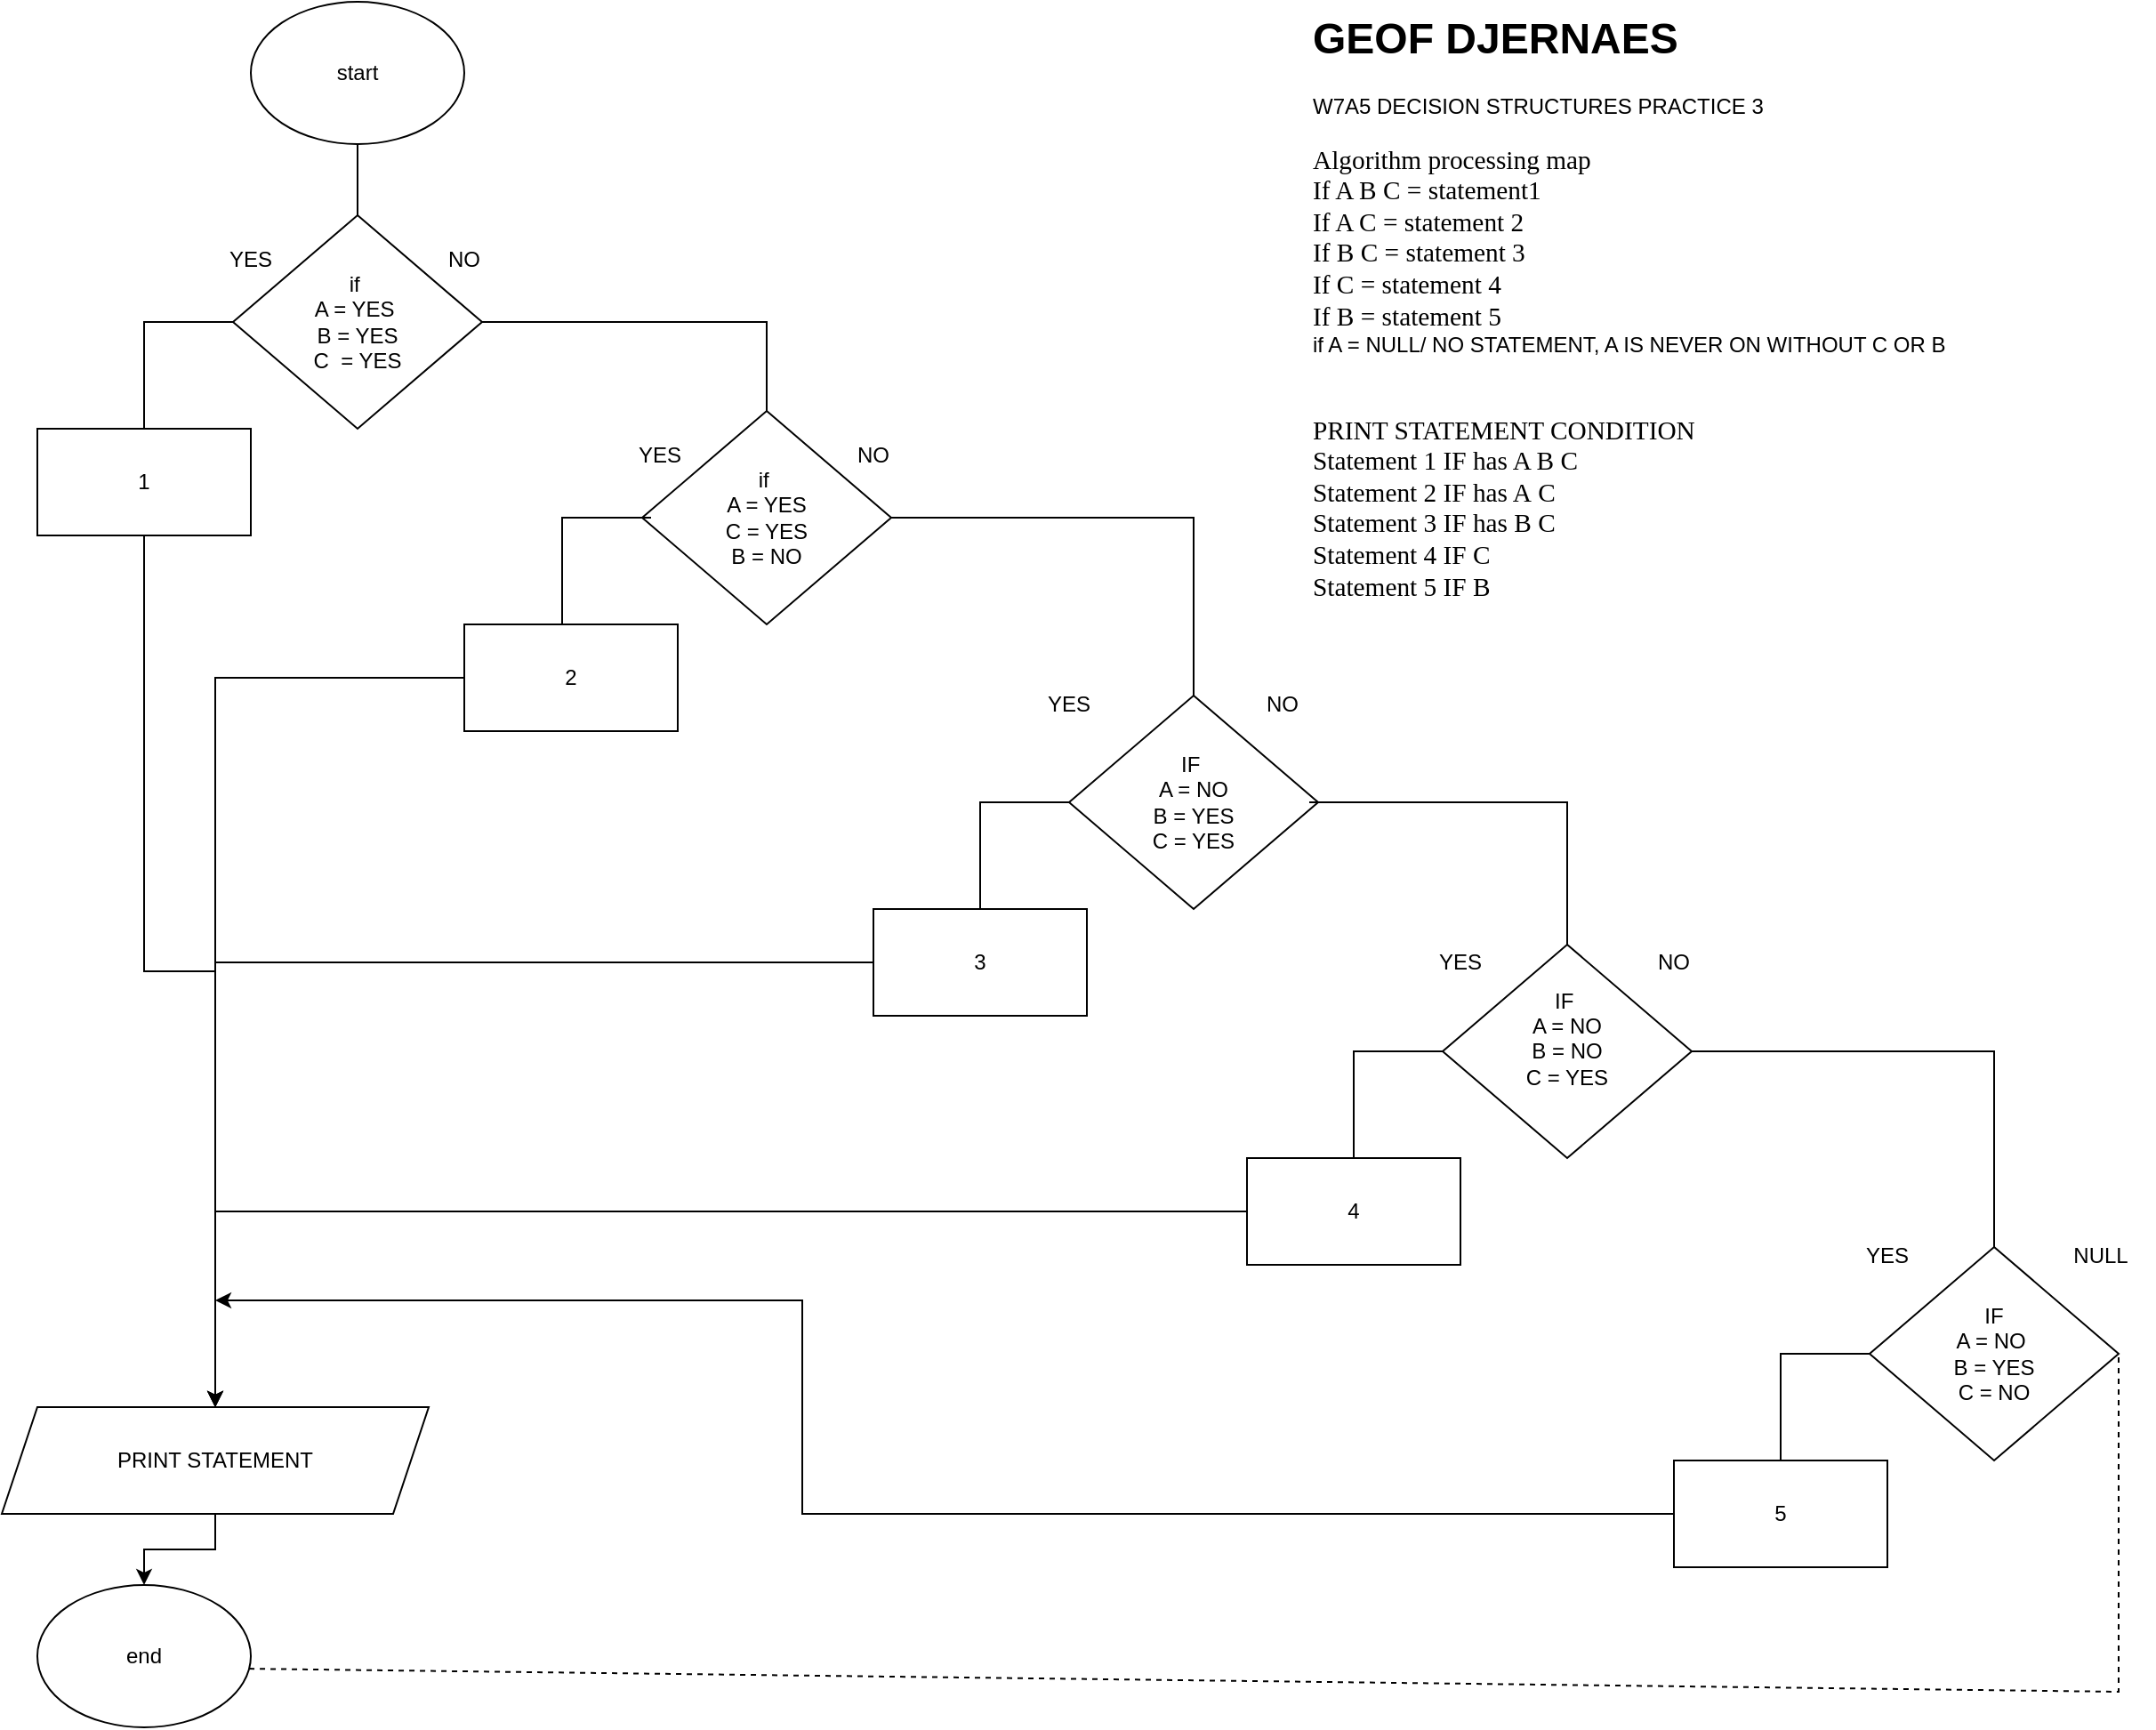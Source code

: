 <mxfile version="28.2.5">
  <diagram name="Page-1" id="TIAqLz6Ra4FzqVcUgQRM">
    <mxGraphModel dx="1722" dy="626" grid="1" gridSize="10" guides="1" tooltips="1" connect="1" arrows="1" fold="1" page="1" pageScale="1" pageWidth="850" pageHeight="1100" math="0" shadow="0">
      <root>
        <mxCell id="0" />
        <mxCell id="1" parent="0" />
        <mxCell id="hgzKIwfDHN3XGEvGEK5B-1" value="end" style="ellipse;whiteSpace=wrap;html=1;" vertex="1" parent="1">
          <mxGeometry x="20" y="950" width="120" height="80" as="geometry" />
        </mxCell>
        <mxCell id="hgzKIwfDHN3XGEvGEK5B-2" value="start" style="ellipse;whiteSpace=wrap;html=1;" vertex="1" parent="1">
          <mxGeometry x="140" y="60" width="120" height="80" as="geometry" />
        </mxCell>
        <mxCell id="hgzKIwfDHN3XGEvGEK5B-41" value="" style="edgeStyle=orthogonalEdgeStyle;rounded=0;orthogonalLoop=1;jettySize=auto;html=1;" edge="1" parent="1" source="hgzKIwfDHN3XGEvGEK5B-3" target="hgzKIwfDHN3XGEvGEK5B-36">
          <mxGeometry relative="1" as="geometry" />
        </mxCell>
        <mxCell id="hgzKIwfDHN3XGEvGEK5B-3" value="4" style="rounded=0;whiteSpace=wrap;html=1;" vertex="1" parent="1">
          <mxGeometry x="700" y="710" width="120" height="60" as="geometry" />
        </mxCell>
        <mxCell id="hgzKIwfDHN3XGEvGEK5B-40" value="" style="edgeStyle=orthogonalEdgeStyle;rounded=0;orthogonalLoop=1;jettySize=auto;html=1;" edge="1" parent="1" source="hgzKIwfDHN3XGEvGEK5B-4" target="hgzKIwfDHN3XGEvGEK5B-36">
          <mxGeometry relative="1" as="geometry" />
        </mxCell>
        <mxCell id="hgzKIwfDHN3XGEvGEK5B-4" value="3" style="rounded=0;whiteSpace=wrap;html=1;" vertex="1" parent="1">
          <mxGeometry x="490" y="570" width="120" height="60" as="geometry" />
        </mxCell>
        <mxCell id="hgzKIwfDHN3XGEvGEK5B-39" value="" style="edgeStyle=orthogonalEdgeStyle;rounded=0;orthogonalLoop=1;jettySize=auto;html=1;" edge="1" parent="1" source="hgzKIwfDHN3XGEvGEK5B-5" target="hgzKIwfDHN3XGEvGEK5B-36">
          <mxGeometry relative="1" as="geometry" />
        </mxCell>
        <mxCell id="hgzKIwfDHN3XGEvGEK5B-5" value="2" style="rounded=0;whiteSpace=wrap;html=1;" vertex="1" parent="1">
          <mxGeometry x="260" y="410" width="120" height="60" as="geometry" />
        </mxCell>
        <mxCell id="hgzKIwfDHN3XGEvGEK5B-38" value="" style="edgeStyle=orthogonalEdgeStyle;rounded=0;orthogonalLoop=1;jettySize=auto;html=1;" edge="1" parent="1" source="hgzKIwfDHN3XGEvGEK5B-6" target="hgzKIwfDHN3XGEvGEK5B-36">
          <mxGeometry relative="1" as="geometry" />
        </mxCell>
        <mxCell id="hgzKIwfDHN3XGEvGEK5B-6" value="1" style="rounded=0;whiteSpace=wrap;html=1;" vertex="1" parent="1">
          <mxGeometry x="20" y="300" width="120" height="60" as="geometry" />
        </mxCell>
        <mxCell id="hgzKIwfDHN3XGEvGEK5B-42" value="" style="edgeStyle=orthogonalEdgeStyle;rounded=0;orthogonalLoop=1;jettySize=auto;html=1;" edge="1" parent="1" source="hgzKIwfDHN3XGEvGEK5B-7">
          <mxGeometry relative="1" as="geometry">
            <mxPoint x="120" y="790" as="targetPoint" />
            <Array as="points">
              <mxPoint x="450" y="910" />
              <mxPoint x="450" y="790" />
            </Array>
          </mxGeometry>
        </mxCell>
        <mxCell id="hgzKIwfDHN3XGEvGEK5B-7" value="5" style="rounded=0;whiteSpace=wrap;html=1;" vertex="1" parent="1">
          <mxGeometry x="940" y="880" width="120" height="60" as="geometry" />
        </mxCell>
        <mxCell id="hgzKIwfDHN3XGEvGEK5B-8" value="if&amp;nbsp;&lt;div&gt;A = YES&amp;nbsp;&lt;/div&gt;&lt;div&gt;&lt;span style=&quot;background-color: transparent; color: light-dark(rgb(0, 0, 0), rgb(255, 255, 255));&quot;&gt;B = YES&lt;/span&gt;&lt;/div&gt;&lt;div&gt;&lt;span style=&quot;background-color: transparent; color: light-dark(rgb(0, 0, 0), rgb(255, 255, 255));&quot;&gt;C&amp;nbsp; = YES&lt;/span&gt;&lt;/div&gt;" style="rhombus;whiteSpace=wrap;html=1;" vertex="1" parent="1">
          <mxGeometry x="130" y="180" width="140" height="120" as="geometry" />
        </mxCell>
        <mxCell id="hgzKIwfDHN3XGEvGEK5B-9" value="if&amp;nbsp;&lt;div&gt;A = YES&lt;br&gt;C = YES&lt;/div&gt;&lt;div&gt;B = NO&lt;/div&gt;" style="rhombus;whiteSpace=wrap;html=1;" vertex="1" parent="1">
          <mxGeometry x="360" y="290" width="140" height="120" as="geometry" />
        </mxCell>
        <mxCell id="hgzKIwfDHN3XGEvGEK5B-10" value="IF&amp;nbsp;&lt;div&gt;A = NO&lt;br&gt;&lt;div&gt;B = YES&lt;/div&gt;&lt;div&gt;C = YES&lt;/div&gt;&lt;/div&gt;" style="rhombus;whiteSpace=wrap;html=1;" vertex="1" parent="1">
          <mxGeometry x="600" y="450" width="140" height="120" as="geometry" />
        </mxCell>
        <mxCell id="hgzKIwfDHN3XGEvGEK5B-11" value="IF&lt;div&gt;A = NO&lt;span style=&quot;background-color: transparent; color: light-dark(rgb(0, 0, 0), rgb(255, 255, 255));&quot;&gt;&amp;nbsp;&lt;/span&gt;&lt;/div&gt;&lt;div&gt;&lt;div&gt;B = YES&lt;/div&gt;&lt;div&gt;C = NO&lt;/div&gt;&lt;/div&gt;" style="rhombus;whiteSpace=wrap;html=1;" vertex="1" parent="1">
          <mxGeometry x="1050" y="760" width="140" height="120" as="geometry" />
        </mxCell>
        <mxCell id="hgzKIwfDHN3XGEvGEK5B-12" value="IF&amp;nbsp;&lt;div&gt;A = NO&lt;/div&gt;&lt;div&gt;B = NO&lt;br&gt;&lt;div&gt;C = YES&lt;/div&gt;&lt;div&gt;&lt;br&gt;&lt;/div&gt;&lt;/div&gt;" style="rhombus;whiteSpace=wrap;html=1;" vertex="1" parent="1">
          <mxGeometry x="810" y="590" width="140" height="120" as="geometry" />
        </mxCell>
        <mxCell id="hgzKIwfDHN3XGEvGEK5B-13" value="" style="endArrow=none;html=1;rounded=0;entryX=0;entryY=0.5;entryDx=0;entryDy=0;exitX=0.5;exitY=0;exitDx=0;exitDy=0;" edge="1" parent="1" source="hgzKIwfDHN3XGEvGEK5B-6" target="hgzKIwfDHN3XGEvGEK5B-8">
          <mxGeometry width="50" height="50" relative="1" as="geometry">
            <mxPoint x="400" y="410" as="sourcePoint" />
            <mxPoint x="450" y="360" as="targetPoint" />
            <Array as="points">
              <mxPoint x="80" y="240" />
            </Array>
          </mxGeometry>
        </mxCell>
        <mxCell id="hgzKIwfDHN3XGEvGEK5B-14" value="YES" style="text;html=1;align=center;verticalAlign=middle;whiteSpace=wrap;rounded=0;" vertex="1" parent="1">
          <mxGeometry x="110" y="190" width="60" height="30" as="geometry" />
        </mxCell>
        <mxCell id="hgzKIwfDHN3XGEvGEK5B-16" value="NO" style="text;html=1;align=center;verticalAlign=middle;whiteSpace=wrap;rounded=0;" vertex="1" parent="1">
          <mxGeometry x="230" y="190" width="60" height="30" as="geometry" />
        </mxCell>
        <mxCell id="hgzKIwfDHN3XGEvGEK5B-18" value="YES" style="text;html=1;align=center;verticalAlign=middle;whiteSpace=wrap;rounded=0;" vertex="1" parent="1">
          <mxGeometry x="340" y="300" width="60" height="30" as="geometry" />
        </mxCell>
        <mxCell id="hgzKIwfDHN3XGEvGEK5B-19" value="NO" style="text;html=1;align=center;verticalAlign=middle;whiteSpace=wrap;rounded=0;" vertex="1" parent="1">
          <mxGeometry x="460" y="300" width="60" height="30" as="geometry" />
        </mxCell>
        <mxCell id="hgzKIwfDHN3XGEvGEK5B-20" value="" style="endArrow=none;html=1;rounded=0;entryX=0;entryY=0.5;entryDx=0;entryDy=0;exitX=0.5;exitY=0;exitDx=0;exitDy=0;" edge="1" parent="1">
          <mxGeometry width="50" height="50" relative="1" as="geometry">
            <mxPoint x="315" y="410" as="sourcePoint" />
            <mxPoint x="365" y="350" as="targetPoint" />
            <Array as="points">
              <mxPoint x="315" y="350" />
            </Array>
          </mxGeometry>
        </mxCell>
        <mxCell id="hgzKIwfDHN3XGEvGEK5B-21" value="" style="endArrow=none;html=1;rounded=0;entryX=0;entryY=0.5;entryDx=0;entryDy=0;exitX=0.5;exitY=0;exitDx=0;exitDy=0;" edge="1" parent="1">
          <mxGeometry width="50" height="50" relative="1" as="geometry">
            <mxPoint x="550" y="570" as="sourcePoint" />
            <mxPoint x="600" y="510" as="targetPoint" />
            <Array as="points">
              <mxPoint x="550" y="510" />
            </Array>
          </mxGeometry>
        </mxCell>
        <mxCell id="hgzKIwfDHN3XGEvGEK5B-22" value="" style="endArrow=none;html=1;rounded=0;entryX=0;entryY=0.5;entryDx=0;entryDy=0;exitX=0.5;exitY=0;exitDx=0;exitDy=0;" edge="1" parent="1">
          <mxGeometry width="50" height="50" relative="1" as="geometry">
            <mxPoint x="760" y="710" as="sourcePoint" />
            <mxPoint x="810" y="650" as="targetPoint" />
            <Array as="points">
              <mxPoint x="760" y="650" />
            </Array>
          </mxGeometry>
        </mxCell>
        <mxCell id="hgzKIwfDHN3XGEvGEK5B-23" value="" style="endArrow=none;html=1;rounded=0;entryX=0;entryY=0.5;entryDx=0;entryDy=0;exitX=0.5;exitY=0;exitDx=0;exitDy=0;" edge="1" parent="1">
          <mxGeometry width="50" height="50" relative="1" as="geometry">
            <mxPoint x="1000" y="880" as="sourcePoint" />
            <mxPoint x="1050" y="820" as="targetPoint" />
            <Array as="points">
              <mxPoint x="1000" y="820" />
            </Array>
          </mxGeometry>
        </mxCell>
        <mxCell id="hgzKIwfDHN3XGEvGEK5B-24" value="YES" style="text;html=1;align=center;verticalAlign=middle;whiteSpace=wrap;rounded=0;" vertex="1" parent="1">
          <mxGeometry x="570" y="440" width="60" height="30" as="geometry" />
        </mxCell>
        <mxCell id="hgzKIwfDHN3XGEvGEK5B-25" value="NO" style="text;html=1;align=center;verticalAlign=middle;whiteSpace=wrap;rounded=0;" vertex="1" parent="1">
          <mxGeometry x="690" y="440" width="60" height="30" as="geometry" />
        </mxCell>
        <mxCell id="hgzKIwfDHN3XGEvGEK5B-26" value="YES" style="text;html=1;align=center;verticalAlign=middle;whiteSpace=wrap;rounded=0;" vertex="1" parent="1">
          <mxGeometry x="790" y="585" width="60" height="30" as="geometry" />
        </mxCell>
        <mxCell id="hgzKIwfDHN3XGEvGEK5B-27" value="NO" style="text;html=1;align=center;verticalAlign=middle;whiteSpace=wrap;rounded=0;" vertex="1" parent="1">
          <mxGeometry x="910" y="585" width="60" height="30" as="geometry" />
        </mxCell>
        <mxCell id="hgzKIwfDHN3XGEvGEK5B-28" value="YES" style="text;html=1;align=center;verticalAlign=middle;whiteSpace=wrap;rounded=0;" vertex="1" parent="1">
          <mxGeometry x="1030" y="750" width="60" height="30" as="geometry" />
        </mxCell>
        <mxCell id="hgzKIwfDHN3XGEvGEK5B-29" value="NULL" style="text;html=1;align=center;verticalAlign=middle;whiteSpace=wrap;rounded=0;" vertex="1" parent="1">
          <mxGeometry x="1150" y="750" width="60" height="30" as="geometry" />
        </mxCell>
        <mxCell id="hgzKIwfDHN3XGEvGEK5B-30" value="" style="endArrow=none;html=1;rounded=0;entryX=0.5;entryY=0;entryDx=0;entryDy=0;" edge="1" parent="1" target="hgzKIwfDHN3XGEvGEK5B-9">
          <mxGeometry width="50" height="50" relative="1" as="geometry">
            <mxPoint x="270" y="240" as="sourcePoint" />
            <mxPoint x="320" y="190" as="targetPoint" />
            <Array as="points">
              <mxPoint x="430" y="240" />
            </Array>
          </mxGeometry>
        </mxCell>
        <mxCell id="hgzKIwfDHN3XGEvGEK5B-31" value="" style="endArrow=none;html=1;rounded=0;entryX=0.5;entryY=0;entryDx=0;entryDy=0;" edge="1" parent="1" target="hgzKIwfDHN3XGEvGEK5B-10">
          <mxGeometry width="50" height="50" relative="1" as="geometry">
            <mxPoint x="500" y="350" as="sourcePoint" />
            <mxPoint x="660" y="400" as="targetPoint" />
            <Array as="points">
              <mxPoint x="670" y="350" />
            </Array>
          </mxGeometry>
        </mxCell>
        <mxCell id="hgzKIwfDHN3XGEvGEK5B-32" value="" style="endArrow=none;html=1;rounded=0;entryX=0.5;entryY=0;entryDx=0;entryDy=0;" edge="1" parent="1" target="hgzKIwfDHN3XGEvGEK5B-12">
          <mxGeometry width="50" height="50" relative="1" as="geometry">
            <mxPoint x="735" y="510" as="sourcePoint" />
            <mxPoint x="905" y="610" as="targetPoint" />
            <Array as="points">
              <mxPoint x="880" y="510" />
            </Array>
          </mxGeometry>
        </mxCell>
        <mxCell id="hgzKIwfDHN3XGEvGEK5B-33" value="" style="endArrow=none;html=1;rounded=0;entryX=0.5;entryY=0;entryDx=0;entryDy=0;" edge="1" parent="1" target="hgzKIwfDHN3XGEvGEK5B-11">
          <mxGeometry width="50" height="50" relative="1" as="geometry">
            <mxPoint x="950" y="650" as="sourcePoint" />
            <mxPoint x="1095" y="730" as="targetPoint" />
            <Array as="points">
              <mxPoint x="1120" y="650" />
            </Array>
          </mxGeometry>
        </mxCell>
        <mxCell id="hgzKIwfDHN3XGEvGEK5B-35" value="" style="endArrow=none;dashed=1;html=1;rounded=0;entryX=1;entryY=0.5;entryDx=0;entryDy=0;exitX=0.992;exitY=0.588;exitDx=0;exitDy=0;exitPerimeter=0;" edge="1" parent="1" source="hgzKIwfDHN3XGEvGEK5B-1" target="hgzKIwfDHN3XGEvGEK5B-11">
          <mxGeometry width="50" height="50" relative="1" as="geometry">
            <mxPoint x="740" y="870" as="sourcePoint" />
            <mxPoint x="790" y="820" as="targetPoint" />
            <Array as="points">
              <mxPoint x="1190" y="1010" />
            </Array>
          </mxGeometry>
        </mxCell>
        <mxCell id="hgzKIwfDHN3XGEvGEK5B-37" value="" style="edgeStyle=orthogonalEdgeStyle;rounded=0;orthogonalLoop=1;jettySize=auto;html=1;" edge="1" parent="1" source="hgzKIwfDHN3XGEvGEK5B-36" target="hgzKIwfDHN3XGEvGEK5B-1">
          <mxGeometry relative="1" as="geometry" />
        </mxCell>
        <mxCell id="hgzKIwfDHN3XGEvGEK5B-36" value="PRINT STATEMENT" style="shape=parallelogram;perimeter=parallelogramPerimeter;whiteSpace=wrap;html=1;fixedSize=1;" vertex="1" parent="1">
          <mxGeometry y="850" width="240" height="60" as="geometry" />
        </mxCell>
        <mxCell id="hgzKIwfDHN3XGEvGEK5B-48" value="" style="endArrow=none;html=1;rounded=0;entryX=0.5;entryY=1;entryDx=0;entryDy=0;exitX=0.5;exitY=0;exitDx=0;exitDy=0;" edge="1" parent="1" source="hgzKIwfDHN3XGEvGEK5B-8" target="hgzKIwfDHN3XGEvGEK5B-2">
          <mxGeometry width="50" height="50" relative="1" as="geometry">
            <mxPoint x="740" y="370" as="sourcePoint" />
            <mxPoint x="790" y="320" as="targetPoint" />
          </mxGeometry>
        </mxCell>
        <mxCell id="hgzKIwfDHN3XGEvGEK5B-49" value="&lt;h1 style=&quot;margin-top: 0px;&quot;&gt;GEOF DJERNAES&lt;/h1&gt;&lt;div&gt;W7A5 DECISION STRUCTURES PRACTICE 3&lt;/div&gt;&lt;div&gt;&lt;br&gt;&lt;/div&gt;&lt;div&gt;&lt;p style=&quot;margin:0in;font-family:Calibri;font-size:11.0pt&quot;&gt;Algorithm processing map&lt;/p&gt;&lt;p style=&quot;margin:0in;font-family:Calibri;font-size:11.0pt&quot;&gt;If A B C = statement1&lt;/p&gt;&lt;p style=&quot;margin:0in;font-family:Calibri;font-size:11.0pt&quot;&gt;If A C = statement 2&lt;/p&gt;&lt;p style=&quot;margin:0in;font-family:Calibri;font-size:11.0pt&quot;&gt;If B C = statement 3&lt;/p&gt;&lt;p style=&quot;margin:0in;font-family:Calibri;font-size:11.0pt&quot;&gt;If C = statement 4&lt;/p&gt;&lt;p style=&quot;margin:0in;font-family:Calibri;font-size:11.0pt&quot;&gt;If B = statement 5&lt;/p&gt;if A = NULL/ NO STATEMENT, A IS NEVER ON WITHOUT C OR B&lt;/div&gt;&lt;div&gt;&lt;br&gt;&lt;p style=&quot;margin:0in;font-family:Calibri;font-size:11.0pt&quot;&gt;&lt;br&gt;&lt;/p&gt;&lt;p style=&quot;margin:0in;font-family:Calibri;font-size:11.0pt&quot;&gt;PRINT STATEMENT CONDITION&lt;/p&gt;&lt;p style=&quot;margin:0in;font-family:Calibri;font-size:11.0pt&quot;&gt;Statement 1 IF has A B C&lt;/p&gt;&lt;p style=&quot;margin:0in;font-family:Calibri;font-size:11.0pt&quot;&gt;Statement 2 IF has A&amp;nbsp;C&lt;/p&gt;&lt;p style=&quot;margin:0in;font-family:Calibri;font-size:11.0pt&quot;&gt;Statement 3 IF has B&amp;nbsp;C&lt;/p&gt;&lt;p style=&quot;margin:0in;font-family:Calibri;font-size:11.0pt&quot;&gt;Statement 4 IF C&lt;/p&gt;&lt;p style=&quot;margin:0in;font-family:Calibri;font-size:11.0pt&quot;&gt;Statement 5 IF B&lt;/p&gt;&lt;p style=&quot;margin:0in;font-family:Calibri;font-size:11.0pt&quot;&gt;&lt;br&gt;&lt;/p&gt;&lt;/div&gt;" style="text;html=1;whiteSpace=wrap;overflow=hidden;rounded=0;" vertex="1" parent="1">
          <mxGeometry x="735" y="60" width="410" height="410" as="geometry" />
        </mxCell>
      </root>
    </mxGraphModel>
  </diagram>
</mxfile>
